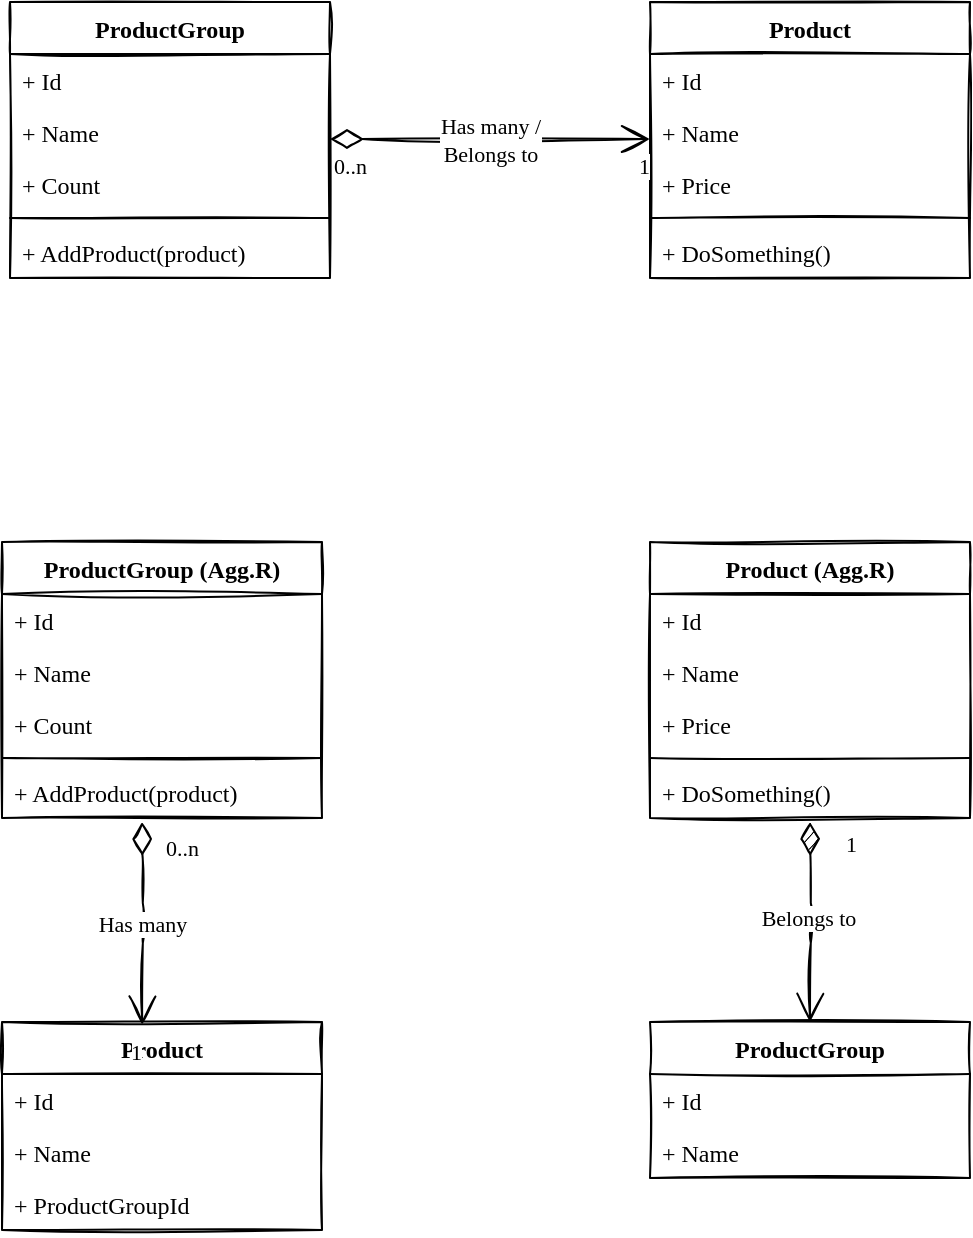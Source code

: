 <mxfile>
    <diagram id="bJTc7DHC0-1nKGbWBhv_" name="Page-1">
        <mxGraphModel dx="713" dy="663" grid="1" gridSize="10" guides="1" tooltips="1" connect="1" arrows="1" fold="1" page="1" pageScale="1" pageWidth="827" pageHeight="1169" background="#ffffff" math="0" shadow="0">
            <root>
                <mxCell id="0"/>
                <mxCell id="1" parent="0"/>
                <mxCell id="70" value="" style="group" vertex="1" connectable="0" parent="1">
                    <mxGeometry x="174" y="170" width="480" height="138" as="geometry"/>
                </mxCell>
                <mxCell id="14" value="Product" style="swimlane;fontStyle=1;align=center;verticalAlign=top;childLayout=stackLayout;horizontal=1;startSize=26;horizontalStack=0;resizeParent=1;resizeParentMax=0;resizeLast=0;collapsible=1;marginBottom=0;sketch=1;fontFamily=Comic Sans MS;" vertex="1" parent="70">
                    <mxGeometry x="320" width="160" height="138" as="geometry"/>
                </mxCell>
                <mxCell id="15" value="+ Id" style="text;strokeColor=none;fillColor=none;align=left;verticalAlign=top;spacingLeft=4;spacingRight=4;overflow=hidden;rotatable=0;points=[[0,0.5],[1,0.5]];portConstraint=eastwest;sketch=1;fontFamily=Comic Sans MS;" vertex="1" parent="14">
                    <mxGeometry y="26" width="160" height="26" as="geometry"/>
                </mxCell>
                <mxCell id="19" value="+ Name" style="text;strokeColor=none;fillColor=none;align=left;verticalAlign=top;spacingLeft=4;spacingRight=4;overflow=hidden;rotatable=0;points=[[0,0.5],[1,0.5]];portConstraint=eastwest;sketch=1;fontFamily=Comic Sans MS;" vertex="1" parent="14">
                    <mxGeometry y="52" width="160" height="26" as="geometry"/>
                </mxCell>
                <mxCell id="20" value="+ Price" style="text;strokeColor=none;fillColor=none;align=left;verticalAlign=top;spacingLeft=4;spacingRight=4;overflow=hidden;rotatable=0;points=[[0,0.5],[1,0.5]];portConstraint=eastwest;sketch=1;fontFamily=Comic Sans MS;" vertex="1" parent="14">
                    <mxGeometry y="78" width="160" height="26" as="geometry"/>
                </mxCell>
                <mxCell id="62" value="" style="line;strokeWidth=1;fillColor=none;align=left;verticalAlign=middle;spacingTop=-1;spacingLeft=3;spacingRight=3;rotatable=0;labelPosition=right;points=[];portConstraint=eastwest;sketch=1;fontFamily=Comic Sans MS;" vertex="1" parent="14">
                    <mxGeometry y="104" width="160" height="8" as="geometry"/>
                </mxCell>
                <mxCell id="63" value="+ DoSomething()" style="text;strokeColor=none;fillColor=none;align=left;verticalAlign=top;spacingLeft=4;spacingRight=4;overflow=hidden;rotatable=0;points=[[0,0.5],[1,0.5]];portConstraint=eastwest;sketch=1;fontFamily=Comic Sans MS;" vertex="1" parent="14">
                    <mxGeometry y="112" width="160" height="26" as="geometry"/>
                </mxCell>
                <mxCell id="22" value="ProductGroup" style="swimlane;fontStyle=1;align=center;verticalAlign=top;childLayout=stackLayout;horizontal=1;startSize=26;horizontalStack=0;resizeParent=1;resizeParentMax=0;resizeLast=0;collapsible=1;marginBottom=0;sketch=1;fontFamily=Comic Sans MS;" vertex="1" parent="70">
                    <mxGeometry width="160" height="138" as="geometry"/>
                </mxCell>
                <mxCell id="23" value="+ Id" style="text;strokeColor=none;fillColor=none;align=left;verticalAlign=top;spacingLeft=4;spacingRight=4;overflow=hidden;rotatable=0;points=[[0,0.5],[1,0.5]];portConstraint=eastwest;sketch=1;fontFamily=Comic Sans MS;" vertex="1" parent="22">
                    <mxGeometry y="26" width="160" height="26" as="geometry"/>
                </mxCell>
                <mxCell id="24" value="+ Name" style="text;strokeColor=none;fillColor=none;align=left;verticalAlign=top;spacingLeft=4;spacingRight=4;overflow=hidden;rotatable=0;points=[[0,0.5],[1,0.5]];portConstraint=eastwest;sketch=1;fontFamily=Comic Sans MS;" vertex="1" parent="22">
                    <mxGeometry y="52" width="160" height="26" as="geometry"/>
                </mxCell>
                <mxCell id="25" value="+ Count" style="text;strokeColor=none;fillColor=none;align=left;verticalAlign=top;spacingLeft=4;spacingRight=4;overflow=hidden;rotatable=0;points=[[0,0.5],[1,0.5]];portConstraint=eastwest;sketch=1;fontFamily=Comic Sans MS;" vertex="1" parent="22">
                    <mxGeometry y="78" width="160" height="26" as="geometry"/>
                </mxCell>
                <mxCell id="26" value="" style="line;strokeWidth=1;fillColor=none;align=left;verticalAlign=middle;spacingTop=-1;spacingLeft=3;spacingRight=3;rotatable=0;labelPosition=right;points=[];portConstraint=eastwest;sketch=1;fontFamily=Comic Sans MS;" vertex="1" parent="22">
                    <mxGeometry y="104" width="160" height="8" as="geometry"/>
                </mxCell>
                <mxCell id="27" value="+ AddProduct(product)" style="text;strokeColor=none;fillColor=none;align=left;verticalAlign=top;spacingLeft=4;spacingRight=4;overflow=hidden;rotatable=0;points=[[0,0.5],[1,0.5]];portConstraint=eastwest;sketch=1;fontFamily=Comic Sans MS;" vertex="1" parent="22">
                    <mxGeometry y="112" width="160" height="26" as="geometry"/>
                </mxCell>
                <mxCell id="29" value="Has many /&lt;br&gt;Belongs to" style="endArrow=open;html=1;endSize=12;startArrow=diamondThin;startSize=14;startFill=0;edgeStyle=orthogonalEdgeStyle;sketch=1;fontFamily=Comic Sans MS;" edge="1" parent="70">
                    <mxGeometry relative="1" as="geometry">
                        <mxPoint x="160" y="68.5" as="sourcePoint"/>
                        <mxPoint x="320" y="68.5" as="targetPoint"/>
                    </mxGeometry>
                </mxCell>
                <mxCell id="30" value="0..n" style="edgeLabel;resizable=0;html=1;align=left;verticalAlign=top;sketch=1;fontFamily=Comic Sans MS;" connectable="0" vertex="1" parent="29">
                    <mxGeometry x="-1" relative="1" as="geometry"/>
                </mxCell>
                <mxCell id="31" value="1" style="edgeLabel;resizable=0;html=1;align=right;verticalAlign=top;sketch=1;fontFamily=Comic Sans MS;" connectable="0" vertex="1" parent="29">
                    <mxGeometry x="1" relative="1" as="geometry"/>
                </mxCell>
                <mxCell id="71" value="" style="group" vertex="1" connectable="0" parent="1">
                    <mxGeometry x="170" y="440" width="160" height="344" as="geometry"/>
                </mxCell>
                <mxCell id="32" value="Product" style="swimlane;fontStyle=1;align=center;verticalAlign=top;childLayout=stackLayout;horizontal=1;startSize=26;horizontalStack=0;resizeParent=1;resizeParentMax=0;resizeLast=0;collapsible=1;marginBottom=0;sketch=1;fontFamily=Comic Sans MS;" vertex="1" parent="71">
                    <mxGeometry y="240" width="160" height="104" as="geometry"/>
                </mxCell>
                <mxCell id="33" value="+ Id" style="text;strokeColor=none;fillColor=none;align=left;verticalAlign=top;spacingLeft=4;spacingRight=4;overflow=hidden;rotatable=0;points=[[0,0.5],[1,0.5]];portConstraint=eastwest;sketch=1;fontFamily=Comic Sans MS;" vertex="1" parent="32">
                    <mxGeometry y="26" width="160" height="26" as="geometry"/>
                </mxCell>
                <mxCell id="34" value="+ Name" style="text;strokeColor=none;fillColor=none;align=left;verticalAlign=top;spacingLeft=4;spacingRight=4;overflow=hidden;rotatable=0;points=[[0,0.5],[1,0.5]];portConstraint=eastwest;sketch=1;fontFamily=Comic Sans MS;" vertex="1" parent="32">
                    <mxGeometry y="52" width="160" height="26" as="geometry"/>
                </mxCell>
                <mxCell id="68" value="+ ProductGroupId" style="text;strokeColor=none;fillColor=none;align=left;verticalAlign=top;spacingLeft=4;spacingRight=4;overflow=hidden;rotatable=0;points=[[0,0.5],[1,0.5]];portConstraint=eastwest;sketch=1;fontFamily=Comic Sans MS;" vertex="1" parent="32">
                    <mxGeometry y="78" width="160" height="26" as="geometry"/>
                </mxCell>
                <mxCell id="36" value="ProductGroup (Agg.R)" style="swimlane;fontStyle=1;align=center;verticalAlign=top;childLayout=stackLayout;horizontal=1;startSize=26;horizontalStack=0;resizeParent=1;resizeParentMax=0;resizeLast=0;collapsible=1;marginBottom=0;sketch=1;fontFamily=Comic Sans MS;" vertex="1" parent="71">
                    <mxGeometry width="160" height="138" as="geometry"/>
                </mxCell>
                <mxCell id="37" value="+ Id" style="text;strokeColor=none;fillColor=none;align=left;verticalAlign=top;spacingLeft=4;spacingRight=4;overflow=hidden;rotatable=0;points=[[0,0.5],[1,0.5]];portConstraint=eastwest;sketch=1;fontFamily=Comic Sans MS;" vertex="1" parent="36">
                    <mxGeometry y="26" width="160" height="26" as="geometry"/>
                </mxCell>
                <mxCell id="38" value="+ Name" style="text;strokeColor=none;fillColor=none;align=left;verticalAlign=top;spacingLeft=4;spacingRight=4;overflow=hidden;rotatable=0;points=[[0,0.5],[1,0.5]];portConstraint=eastwest;sketch=1;fontFamily=Comic Sans MS;" vertex="1" parent="36">
                    <mxGeometry y="52" width="160" height="26" as="geometry"/>
                </mxCell>
                <mxCell id="39" value="+ Count" style="text;strokeColor=none;fillColor=none;align=left;verticalAlign=top;spacingLeft=4;spacingRight=4;overflow=hidden;rotatable=0;points=[[0,0.5],[1,0.5]];portConstraint=eastwest;sketch=1;fontFamily=Comic Sans MS;" vertex="1" parent="36">
                    <mxGeometry y="78" width="160" height="26" as="geometry"/>
                </mxCell>
                <mxCell id="40" value="" style="line;strokeWidth=1;fillColor=none;align=left;verticalAlign=middle;spacingTop=-1;spacingLeft=3;spacingRight=3;rotatable=0;labelPosition=right;points=[];portConstraint=eastwest;sketch=1;fontFamily=Comic Sans MS;" vertex="1" parent="36">
                    <mxGeometry y="104" width="160" height="8" as="geometry"/>
                </mxCell>
                <mxCell id="41" value="+ AddProduct(product)" style="text;strokeColor=none;fillColor=none;align=left;verticalAlign=top;spacingLeft=4;spacingRight=4;overflow=hidden;rotatable=0;points=[[0,0.5],[1,0.5]];portConstraint=eastwest;sketch=1;fontFamily=Comic Sans MS;" vertex="1" parent="36">
                    <mxGeometry y="112" width="160" height="26" as="geometry"/>
                </mxCell>
                <mxCell id="42" value="Has many" style="endArrow=open;html=1;endSize=12;startArrow=diamondThin;startSize=14;startFill=0;edgeStyle=orthogonalEdgeStyle;entryX=0.438;entryY=0.013;entryDx=0;entryDy=0;entryPerimeter=0;sketch=1;fontFamily=Comic Sans MS;" edge="1" parent="71" target="32">
                    <mxGeometry relative="1" as="geometry">
                        <mxPoint x="70" y="140" as="sourcePoint"/>
                        <mxPoint x="70" y="200" as="targetPoint"/>
                    </mxGeometry>
                </mxCell>
                <mxCell id="43" value="0..n" style="edgeLabel;resizable=0;html=1;align=left;verticalAlign=top;sketch=1;fontFamily=Comic Sans MS;" connectable="0" vertex="1" parent="42">
                    <mxGeometry x="-1" relative="1" as="geometry">
                        <mxPoint x="10" as="offset"/>
                    </mxGeometry>
                </mxCell>
                <mxCell id="44" value="1" style="edgeLabel;resizable=0;html=1;align=right;verticalAlign=top;sketch=1;fontFamily=Comic Sans MS;" connectable="0" vertex="1" parent="42">
                    <mxGeometry x="1" relative="1" as="geometry"/>
                </mxCell>
                <mxCell id="72" value="" style="group" vertex="1" connectable="0" parent="1">
                    <mxGeometry x="494" y="440" width="160" height="318" as="geometry"/>
                </mxCell>
                <mxCell id="46" value="Product (Agg.R)" style="swimlane;fontStyle=1;align=center;verticalAlign=top;childLayout=stackLayout;horizontal=1;startSize=26;horizontalStack=0;resizeParent=1;resizeParentMax=0;resizeLast=0;collapsible=1;marginBottom=0;sketch=1;fontFamily=Comic Sans MS;" vertex="1" parent="72">
                    <mxGeometry width="160" height="138" as="geometry"/>
                </mxCell>
                <mxCell id="47" value="+ Id" style="text;strokeColor=none;fillColor=none;align=left;verticalAlign=top;spacingLeft=4;spacingRight=4;overflow=hidden;rotatable=0;points=[[0,0.5],[1,0.5]];portConstraint=eastwest;sketch=1;fontFamily=Comic Sans MS;" vertex="1" parent="46">
                    <mxGeometry y="26" width="160" height="26" as="geometry"/>
                </mxCell>
                <mxCell id="48" value="+ Name" style="text;strokeColor=none;fillColor=none;align=left;verticalAlign=top;spacingLeft=4;spacingRight=4;overflow=hidden;rotatable=0;points=[[0,0.5],[1,0.5]];portConstraint=eastwest;sketch=1;fontFamily=Comic Sans MS;" vertex="1" parent="46">
                    <mxGeometry y="52" width="160" height="26" as="geometry"/>
                </mxCell>
                <mxCell id="61" value="+ Price" style="text;strokeColor=none;fillColor=none;align=left;verticalAlign=top;spacingLeft=4;spacingRight=4;overflow=hidden;rotatable=0;points=[[0,0.5],[1,0.5]];portConstraint=eastwest;sketch=1;fontFamily=Comic Sans MS;" vertex="1" parent="46">
                    <mxGeometry y="78" width="160" height="26" as="geometry"/>
                </mxCell>
                <mxCell id="64" value="" style="line;strokeWidth=1;fillColor=none;align=left;verticalAlign=middle;spacingTop=-1;spacingLeft=3;spacingRight=3;rotatable=0;labelPosition=right;points=[];portConstraint=eastwest;sketch=1;fontFamily=Comic Sans MS;" vertex="1" parent="46">
                    <mxGeometry y="104" width="160" height="8" as="geometry"/>
                </mxCell>
                <mxCell id="65" value="+ DoSomething()" style="text;strokeColor=none;fillColor=none;align=left;verticalAlign=top;spacingLeft=4;spacingRight=4;overflow=hidden;rotatable=0;points=[[0,0.5],[1,0.5]];portConstraint=eastwest;sketch=1;fontFamily=Comic Sans MS;" vertex="1" parent="46">
                    <mxGeometry y="112" width="160" height="26" as="geometry"/>
                </mxCell>
                <mxCell id="49" value="ProductGroup" style="swimlane;fontStyle=1;align=center;verticalAlign=top;childLayout=stackLayout;horizontal=1;startSize=26;horizontalStack=0;resizeParent=1;resizeParentMax=0;resizeLast=0;collapsible=1;marginBottom=0;sketch=1;fontFamily=Comic Sans MS;" vertex="1" parent="72">
                    <mxGeometry y="240" width="160" height="78" as="geometry"/>
                </mxCell>
                <mxCell id="50" value="+ Id" style="text;strokeColor=none;fillColor=none;align=left;verticalAlign=top;spacingLeft=4;spacingRight=4;overflow=hidden;rotatable=0;points=[[0,0.5],[1,0.5]];portConstraint=eastwest;sketch=1;fontFamily=Comic Sans MS;" vertex="1" parent="49">
                    <mxGeometry y="26" width="160" height="26" as="geometry"/>
                </mxCell>
                <mxCell id="51" value="+ Name" style="text;strokeColor=none;fillColor=none;align=left;verticalAlign=top;spacingLeft=4;spacingRight=4;overflow=hidden;rotatable=0;points=[[0,0.5],[1,0.5]];portConstraint=eastwest;sketch=1;fontFamily=Comic Sans MS;" vertex="1" parent="49">
                    <mxGeometry y="52" width="160" height="26" as="geometry"/>
                </mxCell>
                <mxCell id="56" value="1" style="endArrow=open;html=1;endSize=12;startArrow=diamondThin;startSize=14;startFill=1;edgeStyle=orthogonalEdgeStyle;align=left;verticalAlign=bottom;entryX=0.5;entryY=0;entryDx=0;entryDy=0;sketch=1;fontFamily=Comic Sans MS;" edge="1" parent="72" target="49">
                    <mxGeometry x="-0.6" y="16" relative="1" as="geometry">
                        <mxPoint x="80" y="140" as="sourcePoint"/>
                        <mxPoint x="160" y="150" as="targetPoint"/>
                        <mxPoint as="offset"/>
                    </mxGeometry>
                </mxCell>
                <mxCell id="66" value="Belongs to" style="edgeLabel;html=1;align=center;verticalAlign=middle;resizable=0;points=[];sketch=1;fontFamily=Comic Sans MS;" vertex="1" connectable="0" parent="56">
                    <mxGeometry x="-0.054" y="-2" relative="1" as="geometry">
                        <mxPoint as="offset"/>
                    </mxGeometry>
                </mxCell>
            </root>
        </mxGraphModel>
    </diagram>
</mxfile>